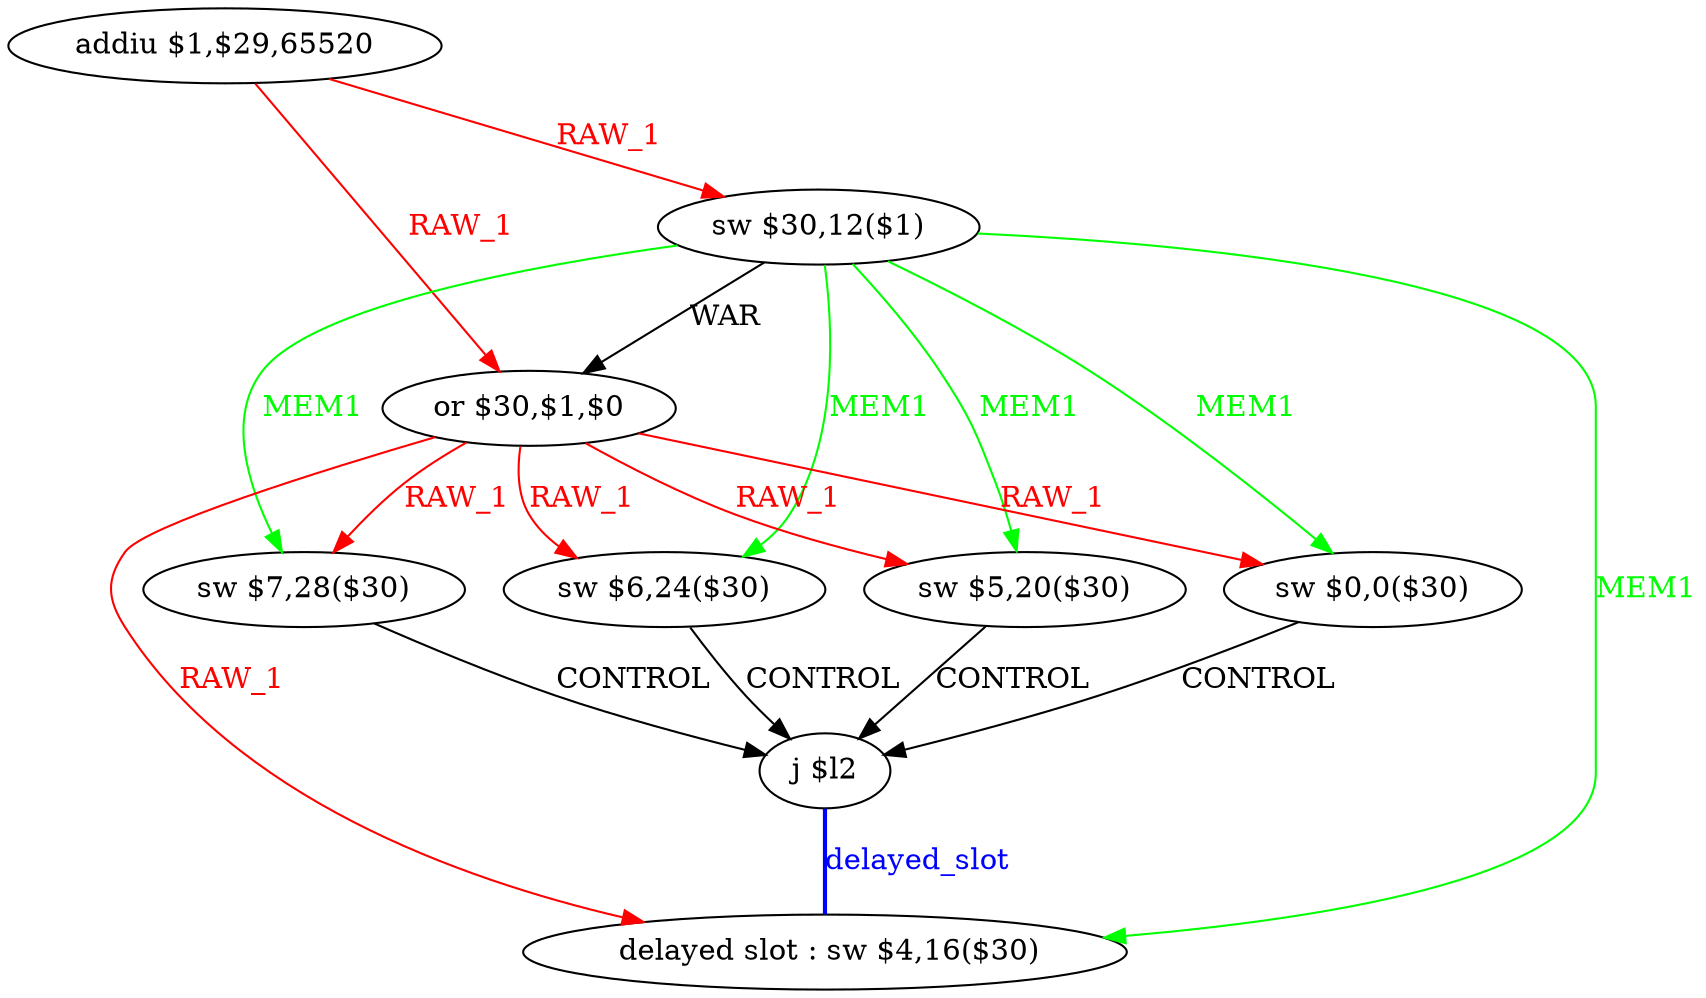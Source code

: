 digraph G1 {
node [shape = ellipse];
i8 [label = " delayed slot : sw $4,16($30)"] ;
i7 ->  i8 [style = bold, dir= none, fontcolor = blue, color = blue, label= "delayed_slot"];
i7 [label = "j $l2"] ;
i0 [label = "addiu $1,$29,65520"] ;
i0 ->  i1 [color = red, fontcolor = red, label= "RAW_1"];
i0 ->  i2 [color = red, fontcolor = red, label= "RAW_1"];
i1 [label = "sw $30,12($1)"] ;
i1 ->  i2 [label= "WAR"];
i1 ->  i3 [color = green, fontcolor = green, label= "MEM1"];
i1 ->  i4 [color = green, fontcolor = green, label= "MEM1"];
i1 ->  i5 [color = green, fontcolor = green, label= "MEM1"];
i1 ->  i6 [color = green, fontcolor = green, label= "MEM1"];
i1 ->  i8 [color = green, fontcolor = green, label= "MEM1"];
i2 [label = "or $30,$1,$0"] ;
i2 ->  i3 [color = red, fontcolor = red, label= "RAW_1"];
i2 ->  i4 [color = red, fontcolor = red, label= "RAW_1"];
i2 ->  i5 [color = red, fontcolor = red, label= "RAW_1"];
i2 ->  i6 [color = red, fontcolor = red, label= "RAW_1"];
i2 ->  i8 [color = red, fontcolor = red, label= "RAW_1"];
i3 [label = "sw $5,20($30)"] ;
i3 ->  i7 [label= "CONTROL"];
i4 [label = "sw $6,24($30)"] ;
i4 ->  i7 [label= "CONTROL"];
i5 [label = "sw $7,28($30)"] ;
i5 ->  i7 [label= "CONTROL"];
i6 [label = "sw $0,0($30)"] ;
i6 ->  i7 [label= "CONTROL"];
}
